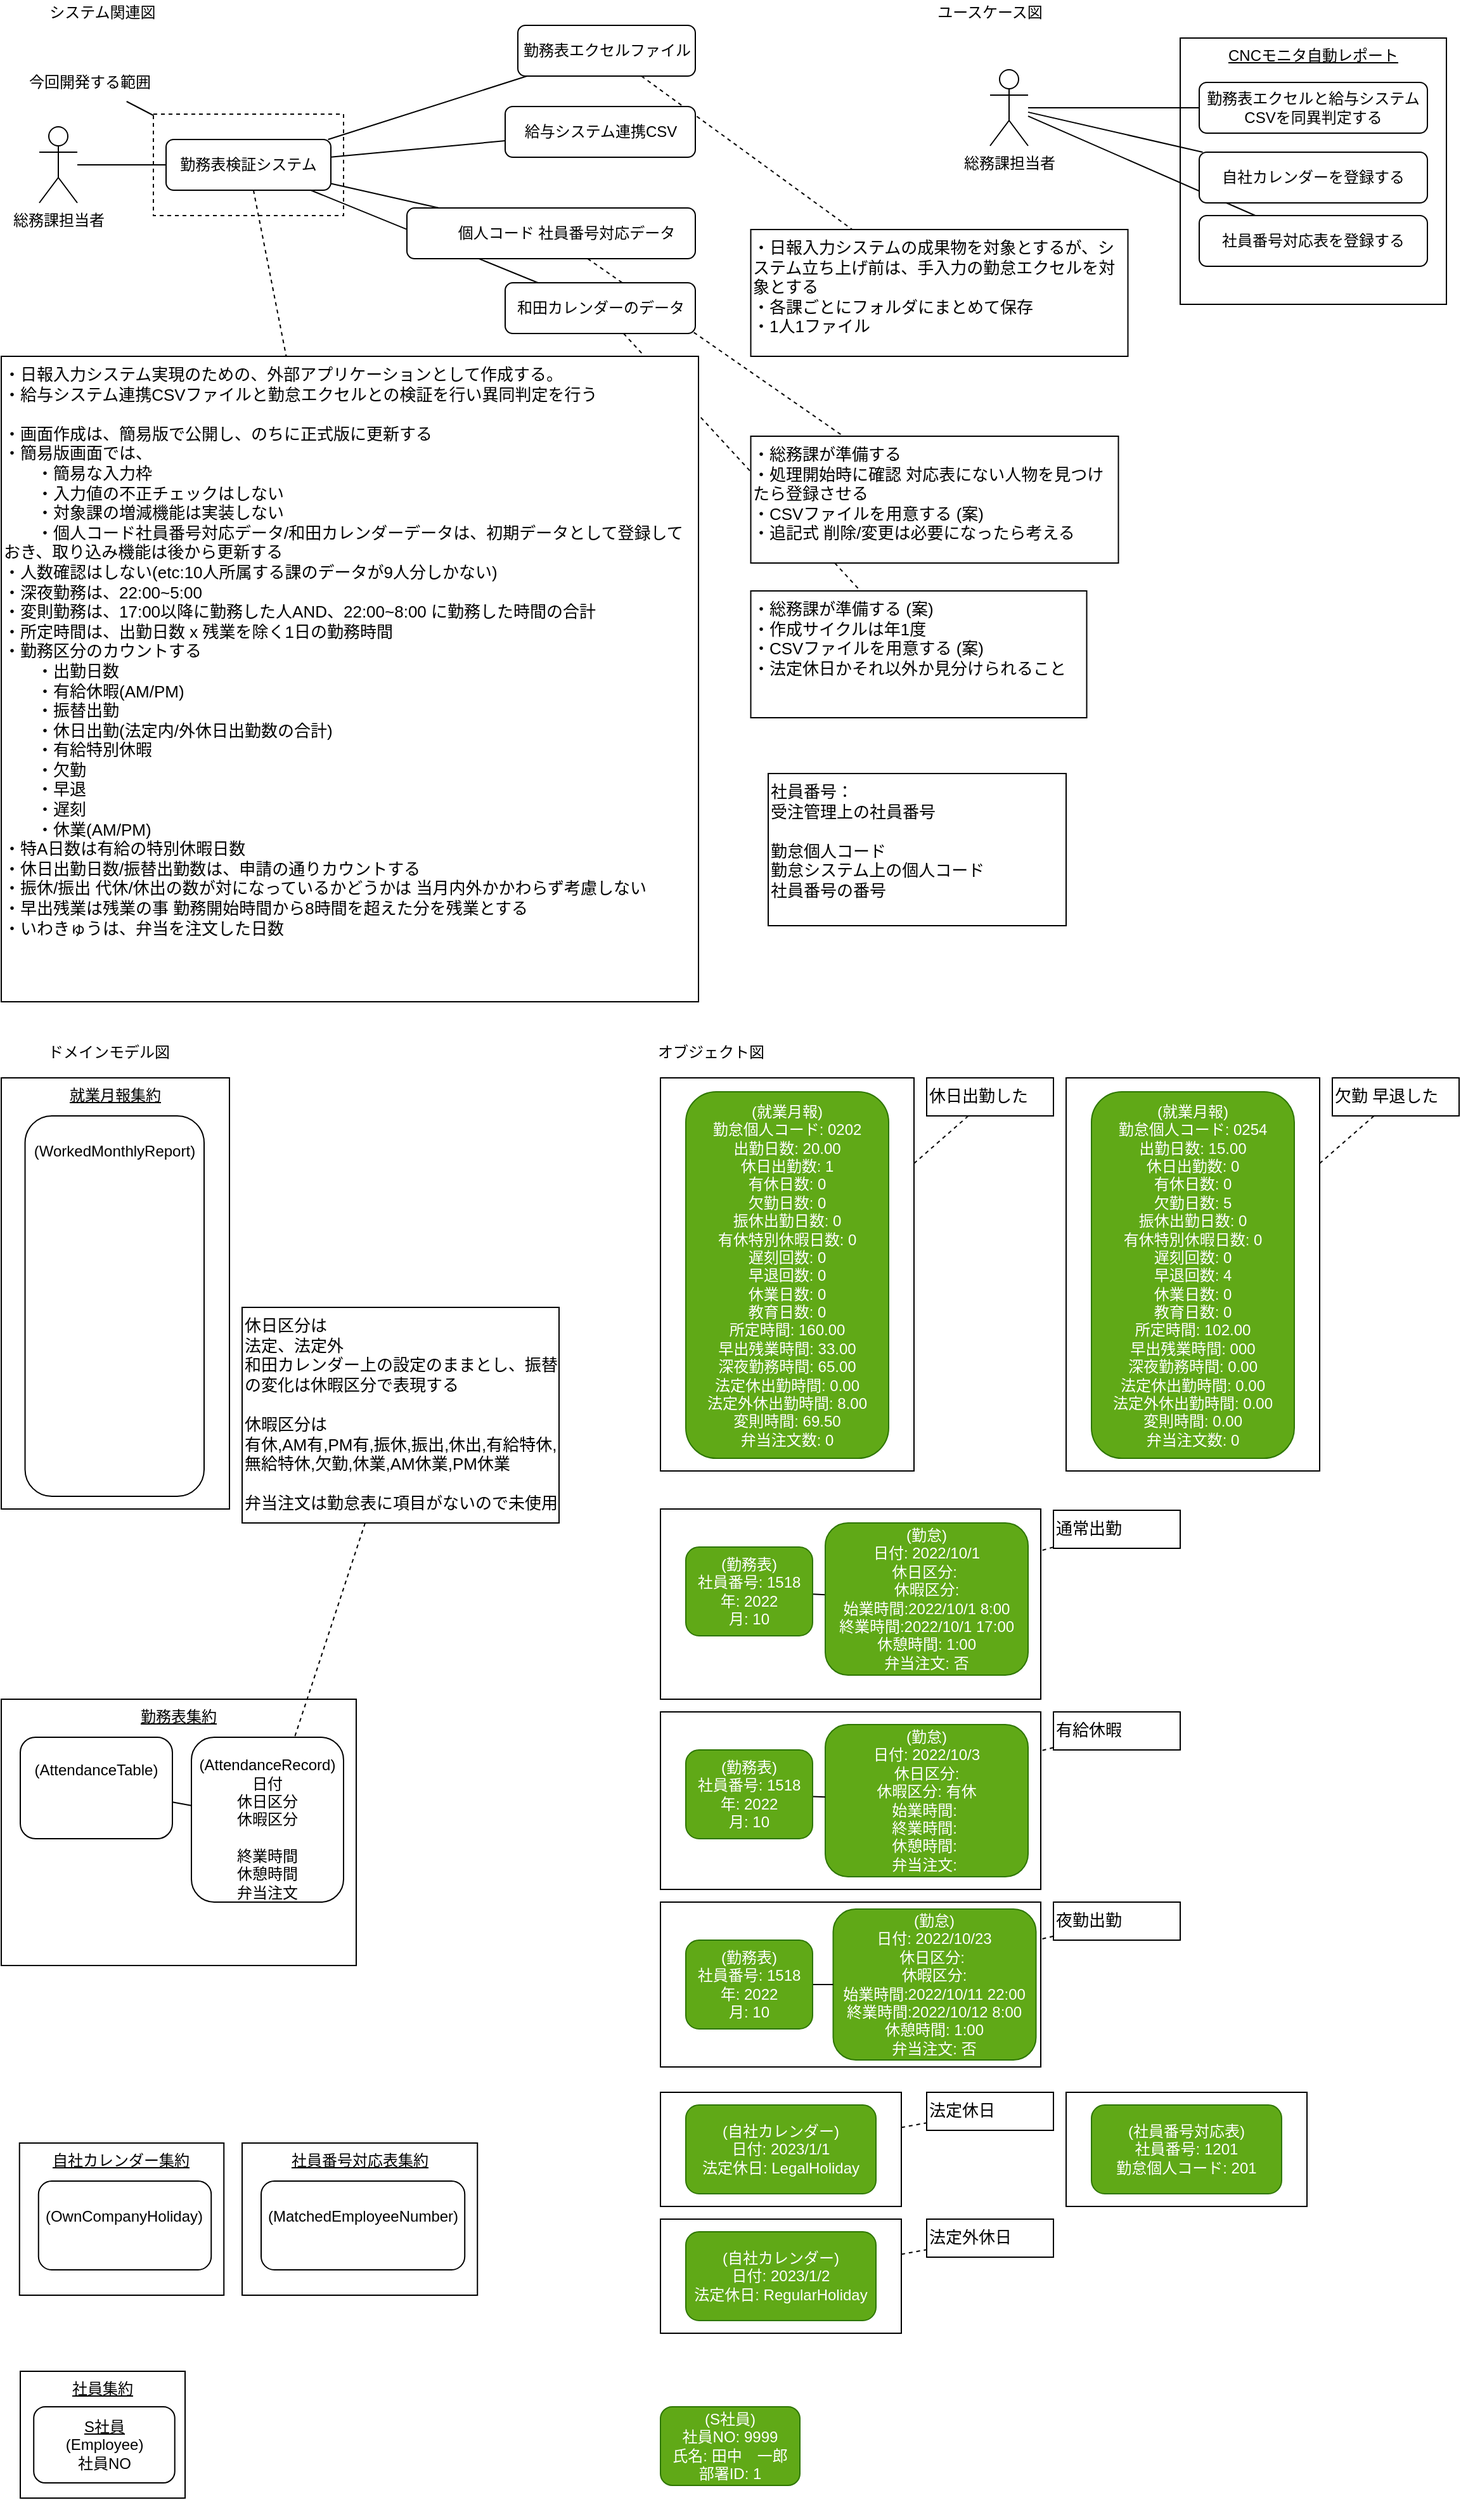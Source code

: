 <mxfile>
    <diagram id="RzdB1_ECVK01WcsdOi-J" name="sodo">
        <mxGraphModel dx="1386" dy="787" grid="1" gridSize="10" guides="1" tooltips="1" connect="1" arrows="1" fold="1" page="1" pageScale="1" pageWidth="1169" pageHeight="827" background="none" math="0" shadow="0">
            <root>
                <mxCell id="0"/>
                <mxCell id="1" parent="0"/>
                <mxCell id="539" value="&lt;u&gt;勤務表集約&lt;/u&gt;" style="rounded=0;whiteSpace=wrap;html=1;verticalAlign=top;" parent="1" vertex="1">
                    <mxGeometry x="10" y="1360" width="280" height="210" as="geometry"/>
                </mxCell>
                <mxCell id="534" value="" style="rounded=0;whiteSpace=wrap;html=1;fontSize=16;" parent="1" vertex="1">
                    <mxGeometry x="530" y="1370" width="300" height="140" as="geometry"/>
                </mxCell>
                <mxCell id="530" value="" style="rounded=0;whiteSpace=wrap;html=1;fontSize=16;" parent="1" vertex="1">
                    <mxGeometry x="530" y="1210" width="300" height="150" as="geometry"/>
                </mxCell>
                <mxCell id="IUCaD1viUXP5vsJWslPz-526" value="" style="rounded=0;whiteSpace=wrap;html=1;fontSize=16;" parent="1" vertex="1">
                    <mxGeometry x="530" y="870" width="200" height="310" as="geometry"/>
                </mxCell>
                <mxCell id="363" value="&lt;u&gt;就業月報集約&lt;/u&gt;" style="rounded=0;whiteSpace=wrap;html=1;verticalAlign=top;" parent="1" vertex="1">
                    <mxGeometry x="10" y="870" width="180" height="340" as="geometry"/>
                </mxCell>
                <mxCell id="240" value="&lt;u&gt;CNCモニタ自動レポート&lt;/u&gt;" style="rounded=0;whiteSpace=wrap;html=1;verticalAlign=top;" parent="1" vertex="1">
                    <mxGeometry x="940" y="50" width="210" height="210" as="geometry"/>
                </mxCell>
                <mxCell id="164" style="edgeStyle=none;html=1;fontColor=#FF0000;endArrow=none;endFill=0;dashed=1;startArrow=none;" parent="1" source="5" target="158" edge="1">
                    <mxGeometry relative="1" as="geometry"/>
                </mxCell>
                <mxCell id="459" style="edgeStyle=none;html=1;endArrow=none;endFill=0;" parent="1" source="5" target="451" edge="1">
                    <mxGeometry relative="1" as="geometry"/>
                </mxCell>
                <mxCell id="121" value="" style="rounded=0;whiteSpace=wrap;html=1;fillColor=none;dashed=1;" parent="1" vertex="1">
                    <mxGeometry x="130" y="110" width="150" height="80" as="geometry"/>
                </mxCell>
                <mxCell id="2" value="システム関連図" style="text;html=1;strokeColor=none;fillColor=none;align=center;verticalAlign=middle;whiteSpace=wrap;rounded=0;" parent="1" vertex="1">
                    <mxGeometry x="40" y="20" width="100" height="20" as="geometry"/>
                </mxCell>
                <mxCell id="248" style="edgeStyle=none;html=1;endArrow=none;endFill=0;" parent="1" source="5" target="249" edge="1">
                    <mxGeometry relative="1" as="geometry">
                        <mxPoint x="115" y="150" as="targetPoint"/>
                    </mxGeometry>
                </mxCell>
                <mxCell id="254" style="edgeStyle=none;html=1;fontColor=#009900;endArrow=none;endFill=0;" parent="1" source="5" target="253" edge="1">
                    <mxGeometry relative="1" as="geometry"/>
                </mxCell>
                <mxCell id="518" style="edgeStyle=none;html=1;endArrow=none;endFill=0;" parent="1" source="5" target="517" edge="1">
                    <mxGeometry relative="1" as="geometry"/>
                </mxCell>
                <mxCell id="524" style="edgeStyle=none;html=1;fontSize=13;fontColor=#FF0000;endArrow=none;endFill=0;" parent="1" source="5" target="523" edge="1">
                    <mxGeometry relative="1" as="geometry"/>
                </mxCell>
                <mxCell id="5" value="勤務表検証システム" style="rounded=1;whiteSpace=wrap;html=1;" parent="1" vertex="1">
                    <mxGeometry x="140" y="130" width="130" height="40" as="geometry"/>
                </mxCell>
                <mxCell id="21" value="ユースケース図" style="text;html=1;strokeColor=none;fillColor=none;align=center;verticalAlign=middle;whiteSpace=wrap;rounded=0;" parent="1" vertex="1">
                    <mxGeometry x="740" y="20" width="100" height="20" as="geometry"/>
                </mxCell>
                <mxCell id="33" value="ドメインモデル図" style="text;html=1;strokeColor=none;fillColor=none;align=center;verticalAlign=middle;whiteSpace=wrap;rounded=0;" parent="1" vertex="1">
                    <mxGeometry x="40" y="840" width="110" height="20" as="geometry"/>
                </mxCell>
                <mxCell id="123" style="edgeStyle=none;html=1;endArrow=none;endFill=0;" parent="1" source="122" target="121" edge="1">
                    <mxGeometry relative="1" as="geometry"/>
                </mxCell>
                <mxCell id="122" value="今回開発する範囲" style="text;html=1;strokeColor=none;fillColor=none;align=center;verticalAlign=middle;whiteSpace=wrap;rounded=0;" parent="1" vertex="1">
                    <mxGeometry x="10" y="70" width="140" height="30" as="geometry"/>
                </mxCell>
                <mxCell id="260" style="edgeStyle=none;html=1;fontColor=#009900;endArrow=none;endFill=0;" parent="1" source="238" target="259" edge="1">
                    <mxGeometry relative="1" as="geometry"/>
                </mxCell>
                <mxCell id="546" style="edgeStyle=none;html=1;endArrow=none;endFill=0;" parent="1" source="238" target="544" edge="1">
                    <mxGeometry relative="1" as="geometry"/>
                </mxCell>
                <mxCell id="547" style="edgeStyle=none;html=1;endArrow=none;endFill=0;" parent="1" source="238" target="545" edge="1">
                    <mxGeometry relative="1" as="geometry"/>
                </mxCell>
                <mxCell id="238" value="総務課担当者&lt;br&gt;" style="shape=umlActor;verticalLabelPosition=bottom;verticalAlign=top;html=1;outlineConnect=0;" parent="1" vertex="1">
                    <mxGeometry x="790" y="75" width="30" height="60" as="geometry"/>
                </mxCell>
                <mxCell id="249" value="総務課担当者" style="shape=umlActor;verticalLabelPosition=bottom;verticalAlign=top;html=1;outlineConnect=0;" parent="1" vertex="1">
                    <mxGeometry x="40" y="120" width="30" height="60" as="geometry"/>
                </mxCell>
                <mxCell id="520" style="edgeStyle=none;html=1;fontSize=12;endArrow=none;endFill=0;dashed=1;" parent="1" source="253" target="519" edge="1">
                    <mxGeometry relative="1" as="geometry"/>
                </mxCell>
                <mxCell id="259" value="勤務表エクセルと給与システムCSVを同異判定する" style="rounded=1;whiteSpace=wrap;html=1;" parent="1" vertex="1">
                    <mxGeometry x="955" y="85" width="180" height="40" as="geometry"/>
                </mxCell>
                <mxCell id="372" value="オブジェクト図" style="text;html=1;strokeColor=none;fillColor=none;align=center;verticalAlign=middle;whiteSpace=wrap;rounded=0;" parent="1" vertex="1">
                    <mxGeometry x="520" y="840" width="100" height="20" as="geometry"/>
                </mxCell>
                <mxCell id="522" style="edgeStyle=none;html=1;dashed=1;fontSize=12;endArrow=none;endFill=0;" parent="1" source="451" target="521" edge="1">
                    <mxGeometry relative="1" as="geometry"/>
                </mxCell>
                <mxCell id="451" value="勤務表エクセルファイル" style="rounded=1;whiteSpace=wrap;html=1;" parent="1" vertex="1">
                    <mxGeometry x="417.5" y="40" width="140" height="40" as="geometry"/>
                </mxCell>
                <mxCell id="465" value="(就業月報)&lt;br&gt;勤怠個人コード: 0202&lt;br&gt;出勤日数: 20.00&lt;br&gt;休日出勤数: 1&lt;br&gt;有休日数: 0&lt;br&gt;欠勤日数: 0&lt;br&gt;振休出勤日数: 0&lt;br&gt;有休特別休暇日数: 0&lt;br&gt;遅刻回数: 0&lt;br&gt;早退回数: 0&lt;br&gt;休業日数: 0&lt;br&gt;教育日数: 0&lt;br&gt;所定時間: 160.00&lt;br&gt;早出残業時間: 33.00&lt;br&gt;深夜勤務時間: 65.00&lt;br&gt;法定休出勤時間: 0.00&lt;br&gt;法定外休出勤時間: 8.00&lt;br&gt;変則時間: 69.50&lt;br&gt;弁当注文数: 0" style="rounded=1;whiteSpace=wrap;html=1;verticalAlign=middle;align=center;fillColor=#60a917;strokeColor=#2D7600;fontColor=#ffffff;" parent="1" vertex="1">
                    <mxGeometry x="550" y="881" width="160" height="289" as="geometry"/>
                </mxCell>
                <mxCell id="513" value="&lt;span style=&quot;color: rgb(255 , 255 , 255)&quot;&gt;&lt;u&gt;就業月報&lt;/u&gt;&lt;/span&gt;&lt;br&gt;(WorkedMonthlyReport&lt;span&gt;)&lt;/span&gt;&lt;br style=&quot;color: rgb(255 , 255 , 255)&quot;&gt;&lt;span style=&quot;color: rgb(255 , 255 , 255)&quot;&gt;勤怠個人コード&lt;/span&gt;&lt;br style=&quot;color: rgb(255 , 255 , 255)&quot;&gt;&lt;span style=&quot;color: rgb(255 , 255 , 255)&quot;&gt;出勤日数&lt;/span&gt;&lt;br style=&quot;color: rgb(255 , 255 , 255)&quot;&gt;&lt;span style=&quot;color: rgb(255 , 255 , 255)&quot;&gt;休日出勤数&lt;/span&gt;&lt;br style=&quot;color: rgb(255 , 255 , 255)&quot;&gt;&lt;span style=&quot;color: rgb(255 , 255 , 255)&quot;&gt;有休日数&lt;/span&gt;&lt;br style=&quot;color: rgb(255 , 255 , 255)&quot;&gt;&lt;span style=&quot;color: rgb(255 , 255 , 255)&quot;&gt;欠勤日数&lt;/span&gt;&lt;br style=&quot;color: rgb(255 , 255 , 255)&quot;&gt;&lt;span style=&quot;color: rgb(255 , 255 , 255)&quot;&gt;振休出勤日数&lt;/span&gt;&lt;br style=&quot;color: rgb(255 , 255 , 255)&quot;&gt;&lt;span style=&quot;color: rgb(255 , 255 , 255)&quot;&gt;有休特別休暇日数&lt;/span&gt;&lt;br style=&quot;color: rgb(255 , 255 , 255)&quot;&gt;&lt;span style=&quot;color: rgb(255 , 255 , 255)&quot;&gt;遅刻回数&lt;/span&gt;&lt;br style=&quot;color: rgb(255 , 255 , 255)&quot;&gt;&lt;span style=&quot;color: rgb(255 , 255 , 255)&quot;&gt;早退回数&lt;/span&gt;&lt;br style=&quot;color: rgb(255 , 255 , 255)&quot;&gt;&lt;span style=&quot;color: rgb(255 , 255 , 255)&quot;&gt;休業日数&lt;/span&gt;&lt;br style=&quot;color: rgb(255 , 255 , 255)&quot;&gt;&lt;span style=&quot;color: rgb(255 , 255 , 255)&quot;&gt;教育日数&lt;/span&gt;&lt;br style=&quot;color: rgb(255 , 255 , 255)&quot;&gt;&lt;span style=&quot;color: rgb(255 , 255 , 255)&quot;&gt;所定時間&lt;/span&gt;&lt;br style=&quot;color: rgb(255 , 255 , 255)&quot;&gt;&lt;span style=&quot;color: rgb(255 , 255 , 255)&quot;&gt;早出残業時間&lt;/span&gt;&lt;br style=&quot;color: rgb(255 , 255 , 255)&quot;&gt;&lt;span style=&quot;color: rgb(255 , 255 , 255)&quot;&gt;深夜勤務時間&lt;/span&gt;&lt;br style=&quot;color: rgb(255 , 255 , 255)&quot;&gt;&lt;span style=&quot;color: rgb(255 , 255 , 255)&quot;&gt;法定休出勤時間&lt;/span&gt;&lt;br style=&quot;color: rgb(255 , 255 , 255)&quot;&gt;&lt;span style=&quot;color: rgb(255 , 255 , 255)&quot;&gt;法定外休出勤時間&lt;/span&gt;&lt;br style=&quot;color: rgb(255 , 255 , 255)&quot;&gt;&lt;span style=&quot;color: rgb(255 , 255 , 255)&quot;&gt;変則時間&lt;/span&gt;&lt;br style=&quot;color: rgb(255 , 255 , 255)&quot;&gt;&lt;span style=&quot;color: rgb(255 , 255 , 255)&quot;&gt;弁当注文数&lt;/span&gt;" style="rounded=1;whiteSpace=wrap;html=1;verticalAlign=middle;align=center;" parent="1" vertex="1">
                    <mxGeometry x="28.76" y="900" width="141.24" height="300" as="geometry"/>
                </mxCell>
                <mxCell id="517" value="給与システム連携CSV" style="rounded=1;whiteSpace=wrap;html=1;" parent="1" vertex="1">
                    <mxGeometry x="407.5" y="104" width="150" height="40" as="geometry"/>
                </mxCell>
                <mxCell id="526" style="edgeStyle=none;html=1;fontSize=13;fontColor=#FF0000;endArrow=none;endFill=0;dashed=1;" parent="1" source="523" target="525" edge="1">
                    <mxGeometry relative="1" as="geometry"/>
                </mxCell>
                <mxCell id="523" value="&lt;span style=&quot;color: rgb(255 , 255 , 255)&quot;&gt;勤怠&lt;/span&gt;個人コード 社員番号対応データ" style="rounded=1;whiteSpace=wrap;html=1;" parent="1" vertex="1">
                    <mxGeometry x="330" y="184" width="227.5" height="40" as="geometry"/>
                </mxCell>
                <mxCell id="525" value="&lt;span style=&quot;font-size: 13px&quot;&gt;・総務課が準備する&lt;br&gt;&lt;/span&gt;・処理開始時に確認 対応表にない人物を見つけたら登録させる&lt;br&gt;&lt;span style=&quot;font-size: 13px&quot;&gt;・CSVファイルを用意する (案)&lt;br&gt;・追記式 削除/変更は必要になったら考える&lt;br style=&quot;font-size: 13px&quot;&gt;&lt;/span&gt;" style="rounded=0;whiteSpace=wrap;html=1;align=left;verticalAlign=top;fontSize=13;" parent="1" vertex="1">
                    <mxGeometry x="601.25" y="364" width="290" height="100" as="geometry"/>
                </mxCell>
                <mxCell id="519" value="&lt;span style=&quot;font-size: 13px&quot;&gt;・総務課が準備する&lt;/span&gt;&amp;nbsp;(案)&lt;span style=&quot;font-size: 13px&quot;&gt;&lt;br style=&quot;font-size: 13px&quot;&gt;・作成サイクルは年1度&lt;br style=&quot;font-size: 13px&quot;&gt;&lt;/span&gt;&lt;span style=&quot;font-size: 13px&quot;&gt;・CSVファイルを用意する (案)&lt;br&gt;・法定休日かそれ以外か見分けられること&lt;br style=&quot;font-size: 13px&quot;&gt;&lt;/span&gt;" style="rounded=0;whiteSpace=wrap;html=1;align=left;verticalAlign=top;fontSize=13;" parent="1" vertex="1">
                    <mxGeometry x="601.25" y="486" width="265" height="100" as="geometry"/>
                </mxCell>
                <mxCell id="253" value="和田カレンダーのデータ" style="rounded=1;whiteSpace=wrap;html=1;" parent="1" vertex="1">
                    <mxGeometry x="407.5" y="243" width="150" height="40" as="geometry"/>
                </mxCell>
                <mxCell id="158" value="&lt;span style=&quot;font-size: 13px&quot;&gt;・日報入力システム実現のための、外部アプリケーションとして作成する。&lt;br style=&quot;font-size: 13px&quot;&gt;&lt;/span&gt;&lt;span style=&quot;font-size: 13px&quot;&gt;・給与システム連携CSVファイルと勤怠エクセルとの検証を行い&lt;/span&gt;異同&lt;span style=&quot;font-size: 13px&quot;&gt;判定を行う&lt;br&gt;&lt;br&gt;・画面作成は、簡易版で公開し、のちに正式版に更新する&lt;br&gt;・簡易版画面では、&lt;br&gt;&lt;/span&gt;&lt;span&gt;&lt;/span&gt;　　・簡易な&lt;span style=&quot;font-size: 13px&quot;&gt;入力枠&lt;br&gt;&lt;span&gt;&lt;/span&gt;　　・入力値の不正チェックはしない&lt;br&gt;&lt;span&gt;&lt;/span&gt;　　・対象課の増減機能は実装しない&lt;br&gt;　　・個人コード社員番号対応データ/和田カレンダーデータは、初期データとして登録しておき、取り込み機能は後から更新する&lt;br&gt;・人数確認&lt;/span&gt;はしない&lt;span style=&quot;font-size: 13px&quot;&gt;(etc:10人所属する課のデータが9人分しかない)&lt;br&gt;・深夜勤務は、22:00~5:00&lt;br&gt;・変則勤務は、17:00以降に勤務した人AND、22:00~8:00 に勤務した時間の合計&lt;br&gt;・所定時間は、出勤日数 x 残業を除く1日の勤務時間&lt;br&gt;&lt;font&gt;・勤務区分のカウントする&lt;br&gt;　　・出勤日数&lt;br&gt;　　・有給休暇(AM/PM)&lt;br&gt;　　・振替出勤&lt;br&gt;　　・休日出勤(&lt;/font&gt;&lt;/span&gt;法定内/外休日出勤数の合計&lt;span style=&quot;font-size: 13px&quot;&gt;&lt;font&gt;)&lt;br&gt;　　・有給特別休暇&lt;br&gt;　　・欠勤&lt;br&gt;　　・早退&lt;br&gt;　　・遅刻&lt;br&gt;　　・休業&lt;/font&gt;&lt;/span&gt;(AM/PM)&lt;span style=&quot;font-size: 13px&quot;&gt;&lt;font&gt;&lt;br&gt;・特A日数は有給の特別休暇日数&lt;br&gt;・休日出勤日数/振替出勤数は、申請の通りカウントする&lt;br&gt;・振休/振出 代休/休出の数が対になっているかどうかは 当月内外かかわらず考慮しない&lt;br&gt;・早出残業は残業の事 勤務開始時間から8時間を超えた分を残業とする&lt;br&gt;・いわきゅうは、弁当を注文した日数&lt;/font&gt;&lt;br style=&quot;font-size: 13px&quot;&gt;&lt;/span&gt;" style="rounded=0;whiteSpace=wrap;html=1;align=left;verticalAlign=top;fontSize=13;fontColor=default;" parent="1" vertex="1">
                    <mxGeometry x="10" y="301" width="550" height="509" as="geometry"/>
                </mxCell>
                <mxCell id="521" value="&lt;span style=&quot;font-size: 13px;&quot;&gt;・日報入力システムの成果物を対象とするが、システム立ち上げ前は、手入力の勤怠エクセルを対象とする&lt;br style=&quot;font-size: 13px;&quot;&gt;&lt;/span&gt;・各課ごとにフォルダにまとめて保存&lt;br style=&quot;font-size: 13px;&quot;&gt;・1人1ファイル" style="rounded=0;whiteSpace=wrap;html=1;align=left;verticalAlign=top;fontSize=13;" parent="1" vertex="1">
                    <mxGeometry x="601.25" y="201" width="297.5" height="100" as="geometry"/>
                </mxCell>
                <mxCell id="IUCaD1viUXP5vsJWslPz-528" style="html=1;fontSize=16;dashed=1;endArrow=none;endFill=0;" parent="1" source="IUCaD1viUXP5vsJWslPz-527" target="IUCaD1viUXP5vsJWslPz-526" edge="1">
                    <mxGeometry relative="1" as="geometry"/>
                </mxCell>
                <mxCell id="IUCaD1viUXP5vsJWslPz-527" value="&lt;span style=&quot;font-size: 13px&quot;&gt;休日出勤した&lt;br style=&quot;font-size: 13px&quot;&gt;&lt;/span&gt;" style="rounded=0;whiteSpace=wrap;html=1;align=left;verticalAlign=top;fontSize=13;spacing=2;" parent="1" vertex="1">
                    <mxGeometry x="740" y="870" width="100" height="30" as="geometry"/>
                </mxCell>
                <mxCell id="IUCaD1viUXP5vsJWslPz-529" value="&lt;span style=&quot;font-size: 13px&quot;&gt;欠勤 早退した&lt;br style=&quot;font-size: 13px&quot;&gt;&lt;/span&gt;" style="rounded=0;whiteSpace=wrap;html=1;align=left;verticalAlign=top;fontSize=13;spacing=2;" parent="1" vertex="1">
                    <mxGeometry x="1060" y="870" width="100" height="30" as="geometry"/>
                </mxCell>
                <mxCell id="IUCaD1viUXP5vsJWslPz-530" value="" style="rounded=0;whiteSpace=wrap;html=1;fontSize=16;" parent="1" vertex="1">
                    <mxGeometry x="850" y="870" width="200" height="310" as="geometry"/>
                </mxCell>
                <mxCell id="IUCaD1viUXP5vsJWslPz-531" value="(就業月報)&lt;br&gt;勤怠個人コード: 0254&lt;br&gt;出勤日数: 15.00&lt;br&gt;休日出勤数: 0&lt;br&gt;有休日数: 0&lt;br&gt;欠勤日数: 5&lt;br&gt;振休出勤日数: 0&lt;br&gt;有休特別休暇日数: 0&lt;br&gt;遅刻回数: 0&lt;br&gt;早退回数: 4&lt;br&gt;休業日数: 0&lt;br&gt;教育日数: 0&lt;br&gt;所定時間: 102.00&lt;br&gt;早出残業時間: 000&lt;br&gt;深夜勤務時間: 0.00&lt;br&gt;法定休出勤時間: 0.00&lt;br&gt;法定外休出勤時間: 0.00&lt;br&gt;変則時間: 0.00&lt;br&gt;弁当注文数: 0" style="rounded=1;whiteSpace=wrap;html=1;verticalAlign=middle;align=center;fillColor=#60a917;strokeColor=#2D7600;fontColor=#ffffff;" parent="1" vertex="1">
                    <mxGeometry x="870" y="881" width="160" height="289" as="geometry"/>
                </mxCell>
                <mxCell id="IUCaD1viUXP5vsJWslPz-532" style="html=1;fontSize=16;dashed=1;endArrow=none;endFill=0;" parent="1" source="IUCaD1viUXP5vsJWslPz-529" target="IUCaD1viUXP5vsJWslPz-530" edge="1">
                    <mxGeometry relative="1" as="geometry"/>
                </mxCell>
                <mxCell id="553" style="edgeStyle=none;html=1;endArrow=none;endFill=0;" parent="1" source="527" target="551" edge="1">
                    <mxGeometry relative="1" as="geometry"/>
                </mxCell>
                <mxCell id="527" value="&lt;font color=&quot;#ffffff&quot;&gt;&lt;u&gt;勤務表&lt;/u&gt;&lt;/font&gt;&lt;br&gt;(AttendanceTable&lt;span&gt;)&lt;/span&gt;&lt;br style=&quot;color: rgb(255 , 255 , 255)&quot;&gt;&lt;span style=&quot;color: rgb(255 , 255 , 255)&quot;&gt;社員番号&lt;br&gt;年&lt;br&gt;月&lt;/span&gt;" style="rounded=1;whiteSpace=wrap;html=1;verticalAlign=middle;align=center;" parent="1" vertex="1">
                    <mxGeometry x="25" y="1390" width="120" height="80" as="geometry"/>
                </mxCell>
                <mxCell id="557" style="edgeStyle=none;html=1;endArrow=none;endFill=0;" parent="1" source="528" target="555" edge="1">
                    <mxGeometry relative="1" as="geometry"/>
                </mxCell>
                <mxCell id="528" value="(勤務表)&lt;br&gt;社員番号: 1518&lt;br&gt;年: 2022&lt;br&gt;月: 10" style="rounded=1;whiteSpace=wrap;html=1;verticalAlign=middle;align=center;fillColor=#60a917;strokeColor=#2D7600;fontColor=#ffffff;" parent="1" vertex="1">
                    <mxGeometry x="550" y="1240" width="100" height="70" as="geometry"/>
                </mxCell>
                <mxCell id="533" style="edgeStyle=none;html=1;dashed=1;endArrow=none;endFill=0;" parent="1" source="531" target="530" edge="1">
                    <mxGeometry relative="1" as="geometry"/>
                </mxCell>
                <mxCell id="531" value="&lt;span style=&quot;font-size: 13px&quot;&gt;通常出勤&lt;br style=&quot;font-size: 13px&quot;&gt;&lt;/span&gt;" style="rounded=0;whiteSpace=wrap;html=1;align=left;verticalAlign=top;fontSize=13;spacing=2;" parent="1" vertex="1">
                    <mxGeometry x="840" y="1211" width="100" height="30" as="geometry"/>
                </mxCell>
                <mxCell id="535" style="edgeStyle=none;html=1;dashed=1;endArrow=none;endFill=0;" parent="1" source="536" target="534" edge="1">
                    <mxGeometry relative="1" as="geometry"/>
                </mxCell>
                <mxCell id="536" value="&lt;span style=&quot;font-size: 13px&quot;&gt;有給休暇&lt;br style=&quot;font-size: 13px&quot;&gt;&lt;/span&gt;" style="rounded=0;whiteSpace=wrap;html=1;align=left;verticalAlign=top;fontSize=13;spacing=2;" parent="1" vertex="1">
                    <mxGeometry x="840" y="1370" width="100" height="30" as="geometry"/>
                </mxCell>
                <mxCell id="538" style="edgeStyle=none;html=1;dashed=1;endArrow=none;endFill=0;" parent="1" source="537" target="551" edge="1">
                    <mxGeometry relative="1" as="geometry"/>
                </mxCell>
                <mxCell id="537" value="休日区分は&lt;br&gt;法定、法定外&lt;br&gt;和田カレンダー上の設定のままとし、振替の変化は休暇区分で表現する&lt;br&gt;&lt;br&gt;休暇区分は&lt;br&gt;有休,AM有,PM有,振休,振出,休出,有給特休,無給特休,欠勤,休業,AM休業,PM休業&lt;br&gt;&lt;br&gt;弁当注文は勤怠表に項目がないので未使用" style="rounded=0;whiteSpace=wrap;html=1;align=left;verticalAlign=top;fontSize=13;spacing=2;" parent="1" vertex="1">
                    <mxGeometry x="200" y="1051" width="250" height="170" as="geometry"/>
                </mxCell>
                <mxCell id="541" value="社員番号：&lt;br&gt;受注管理上の社員番号&lt;br&gt;&lt;br&gt;勤怠個人コード&lt;br&gt;勤怠システム上の個人コード&lt;br&gt;社員番号の番号" style="rounded=0;whiteSpace=wrap;html=1;align=left;verticalAlign=top;fontSize=13;spacing=2;" parent="1" vertex="1">
                    <mxGeometry x="615" y="630" width="235" height="120" as="geometry"/>
                </mxCell>
                <mxCell id="542" value="&lt;u&gt;自社カレンダー集約&lt;/u&gt;" style="rounded=0;whiteSpace=wrap;html=1;verticalAlign=top;" parent="1" vertex="1">
                    <mxGeometry x="24.38" y="1710" width="161.24" height="120" as="geometry"/>
                </mxCell>
                <mxCell id="543" value="&lt;font color=&quot;#ffffff&quot;&gt;&lt;u&gt;自社カレンダー&lt;/u&gt;&lt;/font&gt;&lt;br&gt;(OwnCompanyHoliday&lt;span&gt;)&lt;/span&gt;&lt;br style=&quot;color: rgb(255 , 255 , 255)&quot;&gt;&lt;span style=&quot;color: rgb(255 , 255 , 255)&quot;&gt;日付&lt;br&gt;法定休日&lt;br&gt;&lt;/span&gt;" style="rounded=1;whiteSpace=wrap;html=1;verticalAlign=middle;align=center;" parent="1" vertex="1">
                    <mxGeometry x="39.38" y="1740" width="136.24" height="70" as="geometry"/>
                </mxCell>
                <mxCell id="544" value="自社カレンダーを登録する" style="rounded=1;whiteSpace=wrap;html=1;" parent="1" vertex="1">
                    <mxGeometry x="955" y="140" width="180" height="40" as="geometry"/>
                </mxCell>
                <mxCell id="545" value="社員番号対応表を登録する" style="rounded=1;whiteSpace=wrap;html=1;" parent="1" vertex="1">
                    <mxGeometry x="955" y="190" width="180" height="40" as="geometry"/>
                </mxCell>
                <mxCell id="548" value="&lt;u&gt;社員番号対応表集約&lt;/u&gt;" style="rounded=0;whiteSpace=wrap;html=1;verticalAlign=top;" parent="1" vertex="1">
                    <mxGeometry x="200" y="1710" width="185.62" height="120" as="geometry"/>
                </mxCell>
                <mxCell id="549" value="&lt;font color=&quot;#ffffff&quot;&gt;&lt;u&gt;社員番号対応表&lt;/u&gt;&lt;/font&gt;&lt;br&gt;(MatchedEmployeeNumber&lt;span&gt;)&lt;/span&gt;&lt;br style=&quot;color: rgb(255 , 255 , 255)&quot;&gt;&lt;span style=&quot;color: rgb(255 , 255 , 255)&quot;&gt;社員番号&lt;br&gt;勤怠個人コード&lt;br&gt;&lt;/span&gt;" style="rounded=1;whiteSpace=wrap;html=1;verticalAlign=middle;align=center;" parent="1" vertex="1">
                    <mxGeometry x="215" y="1740" width="160.62" height="70" as="geometry"/>
                </mxCell>
                <mxCell id="551" value="&lt;span style=&quot;color: rgb(255 , 255 , 255)&quot;&gt;&lt;u&gt;勤怠&lt;/u&gt;&lt;/span&gt;&lt;br&gt;(AttendanceRecord&lt;span&gt;)&lt;/span&gt;&lt;br style=&quot;color: rgb(255 , 255 , 255)&quot;&gt;日付&lt;br&gt;休日区分&lt;br&gt;休暇区分&lt;br style=&quot;color: rgb(255 , 255 , 255)&quot;&gt;&lt;font color=&quot;#ffffff&quot;&gt;始業時間&lt;br&gt;&lt;/font&gt;終業時間&lt;br&gt;休憩時間&lt;br&gt;弁当注文" style="rounded=1;whiteSpace=wrap;html=1;verticalAlign=middle;align=center;" parent="1" vertex="1">
                    <mxGeometry x="160" y="1390" width="120" height="130" as="geometry"/>
                </mxCell>
                <mxCell id="554" value="(勤怠)&lt;br&gt;日付: 2022/10/3&lt;br&gt;休日区分:&lt;br&gt;休暇区分: 有休&lt;br&gt;始業時間:&amp;nbsp;&lt;br&gt;終業時間:&amp;nbsp;&lt;br&gt;休憩時間:&amp;nbsp;&lt;br&gt;弁当注文:&amp;nbsp;" style="rounded=1;whiteSpace=wrap;html=1;verticalAlign=middle;align=center;fillColor=#60a917;strokeColor=#2D7600;fontColor=#ffffff;" parent="1" vertex="1">
                    <mxGeometry x="660" y="1380" width="160" height="120" as="geometry"/>
                </mxCell>
                <mxCell id="555" value="(勤怠)&lt;br&gt;日付: 2022/10/1&lt;br&gt;休日区分:&amp;nbsp;&lt;br&gt;休暇区分:&lt;br&gt;始業時間:2022/10/1&amp;nbsp;8:00&lt;br&gt;終業時間:2022/10/1&amp;nbsp;17:00&lt;br&gt;休憩時間: 1:00&lt;br&gt;弁当注文: 否" style="rounded=1;whiteSpace=wrap;html=1;verticalAlign=middle;align=center;fillColor=#60a917;strokeColor=#2D7600;fontColor=#ffffff;" parent="1" vertex="1">
                    <mxGeometry x="660" y="1221" width="160" height="120" as="geometry"/>
                </mxCell>
                <mxCell id="558" style="edgeStyle=none;html=1;endArrow=none;endFill=0;" parent="1" source="556" target="554" edge="1">
                    <mxGeometry relative="1" as="geometry"/>
                </mxCell>
                <mxCell id="556" value="(勤務表)&lt;br&gt;社員番号: 1518&lt;br&gt;年: 2022&lt;br&gt;月: 10" style="rounded=1;whiteSpace=wrap;html=1;verticalAlign=middle;align=center;fillColor=#60a917;strokeColor=#2D7600;fontColor=#ffffff;" parent="1" vertex="1">
                    <mxGeometry x="550" y="1400" width="100" height="70" as="geometry"/>
                </mxCell>
                <mxCell id="560" value="" style="rounded=0;whiteSpace=wrap;html=1;fontSize=16;" parent="1" vertex="1">
                    <mxGeometry x="530" y="1520" width="300" height="130" as="geometry"/>
                </mxCell>
                <mxCell id="561" value="(勤怠)&lt;br&gt;日付: 2022/10/23&lt;br&gt;休日区分:&amp;nbsp;&lt;br&gt;休暇区分:&lt;br&gt;始業時間:2022/10/11&amp;nbsp;22:00&lt;br&gt;終業時間:2022/10/12 8:00&lt;br&gt;休憩時間: 1:00&lt;br&gt;弁当注文: 否" style="rounded=1;whiteSpace=wrap;html=1;verticalAlign=middle;align=center;fillColor=#60a917;strokeColor=#2D7600;fontColor=#ffffff;" parent="1" vertex="1">
                    <mxGeometry x="666.25" y="1525.5" width="160" height="119" as="geometry"/>
                </mxCell>
                <mxCell id="565" style="edgeStyle=none;html=1;endArrow=none;endFill=0;" parent="1" source="562" target="561" edge="1">
                    <mxGeometry relative="1" as="geometry"/>
                </mxCell>
                <mxCell id="562" value="(勤務表)&lt;br&gt;社員番号: 1518&lt;br&gt;年: 2022&lt;br&gt;月: 10" style="rounded=1;whiteSpace=wrap;html=1;verticalAlign=middle;align=center;fillColor=#60a917;strokeColor=#2D7600;fontColor=#ffffff;" parent="1" vertex="1">
                    <mxGeometry x="550" y="1550" width="100" height="70" as="geometry"/>
                </mxCell>
                <mxCell id="564" style="edgeStyle=none;html=1;endArrow=none;endFill=0;dashed=1;" parent="1" source="563" target="560" edge="1">
                    <mxGeometry relative="1" as="geometry"/>
                </mxCell>
                <mxCell id="563" value="&lt;span style=&quot;font-size: 13px&quot;&gt;夜勤出勤&lt;br style=&quot;font-size: 13px&quot;&gt;&lt;/span&gt;" style="rounded=0;whiteSpace=wrap;html=1;align=left;verticalAlign=top;fontSize=13;spacing=2;" parent="1" vertex="1">
                    <mxGeometry x="840" y="1520" width="100" height="30" as="geometry"/>
                </mxCell>
                <mxCell id="566" style="edgeStyle=none;html=1;endArrow=none;endFill=0;dashed=1;" parent="1" source="567" target="569" edge="1">
                    <mxGeometry relative="1" as="geometry"/>
                </mxCell>
                <mxCell id="567" value="" style="rounded=0;whiteSpace=wrap;html=1;fontSize=16;" parent="1" vertex="1">
                    <mxGeometry x="530" y="1670" width="190" height="90" as="geometry"/>
                </mxCell>
                <mxCell id="568" value="(自社カレンダー)&lt;br&gt;日付: 2023/1/1&lt;br&gt;法定休日:&amp;nbsp;LegalHoliday" style="rounded=1;whiteSpace=wrap;html=1;verticalAlign=middle;align=center;fillColor=#60a917;strokeColor=#2D7600;fontColor=#ffffff;" parent="1" vertex="1">
                    <mxGeometry x="550" y="1680" width="150" height="70" as="geometry"/>
                </mxCell>
                <mxCell id="569" value="&lt;span style=&quot;font-size: 13px&quot;&gt;法定休日&lt;br style=&quot;font-size: 13px&quot;&gt;&lt;/span&gt;" style="rounded=0;whiteSpace=wrap;html=1;align=left;verticalAlign=top;fontSize=13;spacing=2;" parent="1" vertex="1">
                    <mxGeometry x="740" y="1670" width="100" height="30" as="geometry"/>
                </mxCell>
                <mxCell id="570" style="edgeStyle=none;html=1;endArrow=none;endFill=0;dashed=1;" parent="1" source="571" target="573" edge="1">
                    <mxGeometry relative="1" as="geometry"/>
                </mxCell>
                <mxCell id="571" value="" style="rounded=0;whiteSpace=wrap;html=1;fontSize=16;" parent="1" vertex="1">
                    <mxGeometry x="530" y="1770" width="190" height="90" as="geometry"/>
                </mxCell>
                <mxCell id="572" value="(自社カレンダー)&lt;br&gt;日付: 2023/1/2&lt;br&gt;法定休日:&amp;nbsp;RegularHoliday" style="rounded=1;whiteSpace=wrap;html=1;verticalAlign=middle;align=center;fillColor=#60a917;strokeColor=#2D7600;fontColor=#ffffff;" parent="1" vertex="1">
                    <mxGeometry x="550" y="1780" width="150" height="70" as="geometry"/>
                </mxCell>
                <mxCell id="573" value="&lt;span style=&quot;font-size: 13px&quot;&gt;法定外休日&lt;br style=&quot;font-size: 13px&quot;&gt;&lt;/span&gt;" style="rounded=0;whiteSpace=wrap;html=1;align=left;verticalAlign=top;fontSize=13;spacing=2;" parent="1" vertex="1">
                    <mxGeometry x="740" y="1770" width="100" height="30" as="geometry"/>
                </mxCell>
                <mxCell id="575" value="" style="rounded=0;whiteSpace=wrap;html=1;fontSize=16;" parent="1" vertex="1">
                    <mxGeometry x="850" y="1670" width="190" height="90" as="geometry"/>
                </mxCell>
                <mxCell id="576" value="(社員番号対応表)&lt;br&gt;社員番号: 1201&lt;br&gt;勤怠個人コード:&amp;nbsp;201" style="rounded=1;whiteSpace=wrap;html=1;verticalAlign=middle;align=center;fillColor=#60a917;strokeColor=#2D7600;fontColor=#ffffff;" parent="1" vertex="1">
                    <mxGeometry x="870" y="1680" width="150" height="70" as="geometry"/>
                </mxCell>
                <mxCell id="577" value="&lt;u&gt;社員集約&lt;/u&gt;" style="rounded=0;whiteSpace=wrap;html=1;verticalAlign=top;" vertex="1" parent="1">
                    <mxGeometry x="25" y="1890" width="130" height="100" as="geometry"/>
                </mxCell>
                <mxCell id="578" value="&lt;span style=&quot;&quot;&gt;&lt;u&gt;S社員&lt;br&gt;&lt;/u&gt;&lt;/span&gt;(&lt;span style=&quot;text-align: left;&quot;&gt;Employee&lt;/span&gt;&lt;span&gt;)&lt;/span&gt;&lt;br style=&quot;&quot;&gt;&lt;span style=&quot;&quot;&gt;社員NO&lt;/span&gt;" style="rounded=1;whiteSpace=wrap;html=1;verticalAlign=middle;align=center;fontColor=default;" vertex="1" parent="1">
                    <mxGeometry x="35.62" y="1918" width="111.24" height="60" as="geometry"/>
                </mxCell>
                <mxCell id="579" value="(S社員)&lt;br&gt;社員NO: 9999&lt;br&gt;氏名: 田中　一郎&lt;br&gt;部署ID: 1" style="rounded=1;whiteSpace=wrap;html=1;verticalAlign=middle;align=center;fillColor=#60a917;strokeColor=#2D7600;fontColor=#ffffff;" vertex="1" parent="1">
                    <mxGeometry x="530" y="1918" width="110" height="62" as="geometry"/>
                </mxCell>
            </root>
        </mxGraphModel>
    </diagram>
    <diagram id="GC2mZp-eliTmwVE0-EQn" name="タイミング図">
        <mxGraphModel dx="1374" dy="544" grid="1" gridSize="10" guides="1" tooltips="1" connect="1" arrows="1" fold="1" page="1" pageScale="1" pageWidth="1169" pageHeight="827" math="0" shadow="0">
            <root>
                <mxCell id="uFFxeDsAcsZEt6mVLsAy-0"/>
                <mxCell id="uFFxeDsAcsZEt6mVLsAy-1" parent="uFFxeDsAcsZEt6mVLsAy-0"/>
                <mxCell id="cWa9Pjb9JkdC5c4ndMY4-25" style="edgeStyle=orthogonalEdgeStyle;html=1;fontSize=16;fontColor=default;endArrow=classic;endFill=1;" parent="uFFxeDsAcsZEt6mVLsAy-1" source="cWa9Pjb9JkdC5c4ndMY4-1" target="cWa9Pjb9JkdC5c4ndMY4-4" edge="1">
                    <mxGeometry relative="1" as="geometry"/>
                </mxCell>
                <mxCell id="cWa9Pjb9JkdC5c4ndMY4-1" value="勤怠エクセル作成" style="shape=note2;boundedLbl=1;whiteSpace=wrap;html=1;size=25;verticalAlign=top;align=center;fontSize=16;fontColor=default;" parent="uFFxeDsAcsZEt6mVLsAy-1" vertex="1">
                    <mxGeometry x="270" y="40" width="90" height="110" as="geometry"/>
                </mxCell>
                <mxCell id="cWa9Pjb9JkdC5c4ndMY4-2" value="社員" style="text;html=1;strokeColor=none;fillColor=none;align=center;verticalAlign=middle;whiteSpace=wrap;rounded=0;fontSize=16;fontColor=default;" parent="uFFxeDsAcsZEt6mVLsAy-1" vertex="1">
                    <mxGeometry x="30" y="80" width="160" height="30" as="geometry"/>
                </mxCell>
                <mxCell id="cWa9Pjb9JkdC5c4ndMY4-3" value="今回のソフト" style="text;html=1;strokeColor=none;fillColor=none;align=center;verticalAlign=middle;whiteSpace=wrap;rounded=0;fontSize=16;fontColor=default;" parent="uFFxeDsAcsZEt6mVLsAy-1" vertex="1">
                    <mxGeometry x="40" y="280" width="160" height="30" as="geometry"/>
                </mxCell>
                <mxCell id="cWa9Pjb9JkdC5c4ndMY4-26" style="edgeStyle=orthogonalEdgeStyle;html=1;fontSize=16;fontColor=default;endArrow=classic;endFill=1;entryX=0.5;entryY=0;entryDx=0;entryDy=0;" parent="uFFxeDsAcsZEt6mVLsAy-1" source="cWa9Pjb9JkdC5c4ndMY4-4" target="cWa9Pjb9JkdC5c4ndMY4-29" edge="1">
                    <mxGeometry relative="1" as="geometry">
                        <mxPoint x="740" y="500" as="targetPoint"/>
                    </mxGeometry>
                </mxCell>
                <mxCell id="cWa9Pjb9JkdC5c4ndMY4-32" value="一致した場合" style="edgeLabel;html=1;align=center;verticalAlign=middle;resizable=0;points=[];fontSize=16;fontColor=default;" parent="cWa9Pjb9JkdC5c4ndMY4-26" vertex="1" connectable="0">
                    <mxGeometry x="-0.47" relative="1" as="geometry">
                        <mxPoint x="-1" as="offset"/>
                    </mxGeometry>
                </mxCell>
                <mxCell id="xza8FR8Zr-br7byPEPtf-0" style="edgeStyle=orthogonalEdgeStyle;html=1;entryX=0;entryY=0.5;entryDx=0;entryDy=0;entryPerimeter=0;" parent="uFFxeDsAcsZEt6mVLsAy-1" source="cWa9Pjb9JkdC5c4ndMY4-4" target="cWa9Pjb9JkdC5c4ndMY4-6" edge="1">
                    <mxGeometry relative="1" as="geometry">
                        <Array as="points">
                            <mxPoint x="310" y="290"/>
                            <mxPoint x="310" y="525"/>
                        </Array>
                    </mxGeometry>
                </mxCell>
                <mxCell id="xza8FR8Zr-br7byPEPtf-1" value="一致しなかった場合" style="edgeLabel;html=1;align=center;verticalAlign=middle;resizable=0;points=[];fontSize=16;" parent="xza8FR8Zr-br7byPEPtf-0" vertex="1" connectable="0">
                    <mxGeometry x="-0.789" relative="1" as="geometry">
                        <mxPoint x="-43" as="offset"/>
                    </mxGeometry>
                </mxCell>
                <mxCell id="xza8FR8Zr-br7byPEPtf-2" value="タイムレコーダーかCSVを直す" style="edgeLabel;html=1;align=center;verticalAlign=middle;resizable=0;points=[];fontSize=16;" parent="xza8FR8Zr-br7byPEPtf-0" vertex="1" connectable="0">
                    <mxGeometry x="0.115" relative="1" as="geometry">
                        <mxPoint x="160" y="-44" as="offset"/>
                    </mxGeometry>
                </mxCell>
                <mxCell id="cWa9Pjb9JkdC5c4ndMY4-4" value="比較" style="rounded=1;whiteSpace=wrap;html=1;fontSize=16;fontColor=default;" parent="uFFxeDsAcsZEt6mVLsAy-1" vertex="1">
                    <mxGeometry x="590" y="260" width="120" height="60" as="geometry"/>
                </mxCell>
                <mxCell id="cWa9Pjb9JkdC5c4ndMY4-5" value="タイムレコーダーのアプリケーション" style="text;html=1;strokeColor=none;fillColor=none;align=center;verticalAlign=middle;whiteSpace=wrap;rounded=0;fontSize=16;fontColor=default;" parent="uFFxeDsAcsZEt6mVLsAy-1" vertex="1">
                    <mxGeometry x="40" y="490" width="160" height="70" as="geometry"/>
                </mxCell>
                <mxCell id="cWa9Pjb9JkdC5c4ndMY4-30" style="edgeStyle=orthogonalEdgeStyle;html=1;entryX=0;entryY=0.5;entryDx=0;entryDy=0;fontSize=16;fontColor=default;endArrow=classic;endFill=1;exitX=0;exitY=0;exitDx=90;exitDy=67.5;exitPerimeter=0;" parent="uFFxeDsAcsZEt6mVLsAy-1" source="cWa9Pjb9JkdC5c4ndMY4-6" target="cWa9Pjb9JkdC5c4ndMY4-29" edge="1">
                    <mxGeometry relative="1" as="geometry"/>
                </mxCell>
                <mxCell id="cWa9Pjb9JkdC5c4ndMY4-6" value="CSV作成" style="shape=note2;boundedLbl=1;whiteSpace=wrap;html=1;size=25;verticalAlign=top;align=center;fontSize=16;fontColor=default;" parent="uFFxeDsAcsZEt6mVLsAy-1" vertex="1">
                    <mxGeometry x="430" y="470" width="90" height="110" as="geometry"/>
                </mxCell>
                <mxCell id="cWa9Pjb9JkdC5c4ndMY4-9" value="給与のシステム" style="text;html=1;strokeColor=none;fillColor=none;align=center;verticalAlign=middle;whiteSpace=wrap;rounded=0;fontSize=16;fontColor=default;" parent="uFFxeDsAcsZEt6mVLsAy-1" vertex="1">
                    <mxGeometry x="40" y="710" width="160" height="70" as="geometry"/>
                </mxCell>
                <mxCell id="cWa9Pjb9JkdC5c4ndMY4-10" value="取込" style="rounded=1;whiteSpace=wrap;html=1;fontSize=16;fontColor=default;" parent="uFFxeDsAcsZEt6mVLsAy-1" vertex="1">
                    <mxGeometry x="810" y="715" width="120" height="60" as="geometry"/>
                </mxCell>
                <mxCell id="cWa9Pjb9JkdC5c4ndMY4-12" value="" style="endArrow=none;html=1;fontSize=16;fontColor=default;" parent="uFFxeDsAcsZEt6mVLsAy-1" edge="1">
                    <mxGeometry width="50" height="50" relative="1" as="geometry">
                        <mxPoint x="20" y="210" as="sourcePoint"/>
                        <mxPoint x="1140" y="210" as="targetPoint"/>
                    </mxGeometry>
                </mxCell>
                <mxCell id="cWa9Pjb9JkdC5c4ndMY4-13" value="" style="endArrow=none;html=1;fontSize=16;fontColor=default;" parent="uFFxeDsAcsZEt6mVLsAy-1" edge="1">
                    <mxGeometry width="50" height="50" relative="1" as="geometry">
                        <mxPoint x="20" y="400" as="sourcePoint"/>
                        <mxPoint x="1140" y="400" as="targetPoint"/>
                    </mxGeometry>
                </mxCell>
                <mxCell id="cWa9Pjb9JkdC5c4ndMY4-14" value="" style="endArrow=none;html=1;fontSize=16;fontColor=default;" parent="uFFxeDsAcsZEt6mVLsAy-1" edge="1">
                    <mxGeometry width="50" height="50" relative="1" as="geometry">
                        <mxPoint x="20" y="650" as="sourcePoint"/>
                        <mxPoint x="1140" y="650" as="targetPoint"/>
                    </mxGeometry>
                </mxCell>
                <mxCell id="cWa9Pjb9JkdC5c4ndMY4-17" value="" style="endArrow=none;dashed=1;html=1;dashPattern=1 3;strokeWidth=2;fontSize=16;fontColor=default;" parent="uFFxeDsAcsZEt6mVLsAy-1" edge="1">
                    <mxGeometry width="50" height="50" relative="1" as="geometry">
                        <mxPoint x="220" y="810" as="sourcePoint"/>
                        <mxPoint x="220" y="10.0" as="targetPoint"/>
                    </mxGeometry>
                </mxCell>
                <mxCell id="cWa9Pjb9JkdC5c4ndMY4-18" value="" style="endArrow=none;dashed=1;html=1;dashPattern=1 3;strokeWidth=2;fontSize=16;fontColor=default;" parent="uFFxeDsAcsZEt6mVLsAy-1" edge="1">
                    <mxGeometry width="50" height="50" relative="1" as="geometry">
                        <mxPoint x="390" y="810" as="sourcePoint"/>
                        <mxPoint x="390" y="10.0" as="targetPoint"/>
                    </mxGeometry>
                </mxCell>
                <mxCell id="cWa9Pjb9JkdC5c4ndMY4-19" value="" style="endArrow=none;dashed=1;html=1;dashPattern=1 3;strokeWidth=2;fontSize=16;fontColor=default;" parent="uFFxeDsAcsZEt6mVLsAy-1" edge="1">
                    <mxGeometry width="50" height="50" relative="1" as="geometry">
                        <mxPoint x="560" y="810" as="sourcePoint"/>
                        <mxPoint x="560" y="10.0" as="targetPoint"/>
                    </mxGeometry>
                </mxCell>
                <mxCell id="cWa9Pjb9JkdC5c4ndMY4-7" style="edgeStyle=orthogonalEdgeStyle;html=1;fontSize=16;fontColor=default;endArrow=classic;endFill=1;" parent="uFFxeDsAcsZEt6mVLsAy-1" source="cWa9Pjb9JkdC5c4ndMY4-6" target="cWa9Pjb9JkdC5c4ndMY4-4" edge="1">
                    <mxGeometry relative="1" as="geometry"/>
                </mxCell>
                <mxCell id="cWa9Pjb9JkdC5c4ndMY4-28" value="" style="endArrow=none;dashed=1;html=1;dashPattern=1 3;strokeWidth=2;fontSize=16;fontColor=default;" parent="uFFxeDsAcsZEt6mVLsAy-1" edge="1">
                    <mxGeometry width="50" height="50" relative="1" as="geometry">
                        <mxPoint x="750" y="800" as="sourcePoint"/>
                        <mxPoint x="750" y="1.137e-13" as="targetPoint"/>
                    </mxGeometry>
                </mxCell>
                <mxCell id="cWa9Pjb9JkdC5c4ndMY4-31" style="edgeStyle=orthogonalEdgeStyle;html=1;fontSize=16;fontColor=default;endArrow=classic;endFill=1;" parent="uFFxeDsAcsZEt6mVLsAy-1" source="cWa9Pjb9JkdC5c4ndMY4-29" target="cWa9Pjb9JkdC5c4ndMY4-10" edge="1">
                    <mxGeometry relative="1" as="geometry"/>
                </mxCell>
                <mxCell id="cWa9Pjb9JkdC5c4ndMY4-29" value="" style="rhombus;whiteSpace=wrap;html=1;fontSize=16;fontColor=default;" parent="uFFxeDsAcsZEt6mVLsAy-1" vertex="1">
                    <mxGeometry x="830" y="520" width="80" height="80" as="geometry"/>
                </mxCell>
                <mxCell id="cWa9Pjb9JkdC5c4ndMY4-33" value="2022/11/16時点のフロー" style="text;html=1;strokeColor=none;fillColor=none;align=center;verticalAlign=middle;whiteSpace=wrap;rounded=0;fontSize=16;fontColor=default;" parent="uFFxeDsAcsZEt6mVLsAy-1" vertex="1">
                    <mxGeometry x="860" y="20" width="250" height="30" as="geometry"/>
                </mxCell>
            </root>
        </mxGraphModel>
    </diagram>
</mxfile>
